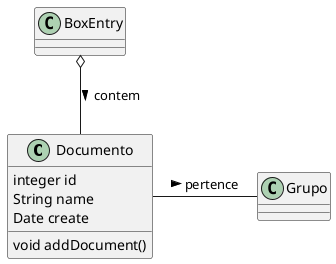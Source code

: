 @startuml
Class Documento {
 integer id
 String name
 Date create
 void addDocument()
}
Documento - Grupo: pertence >
BoxEntry o-- Documento: contem >
@enduml